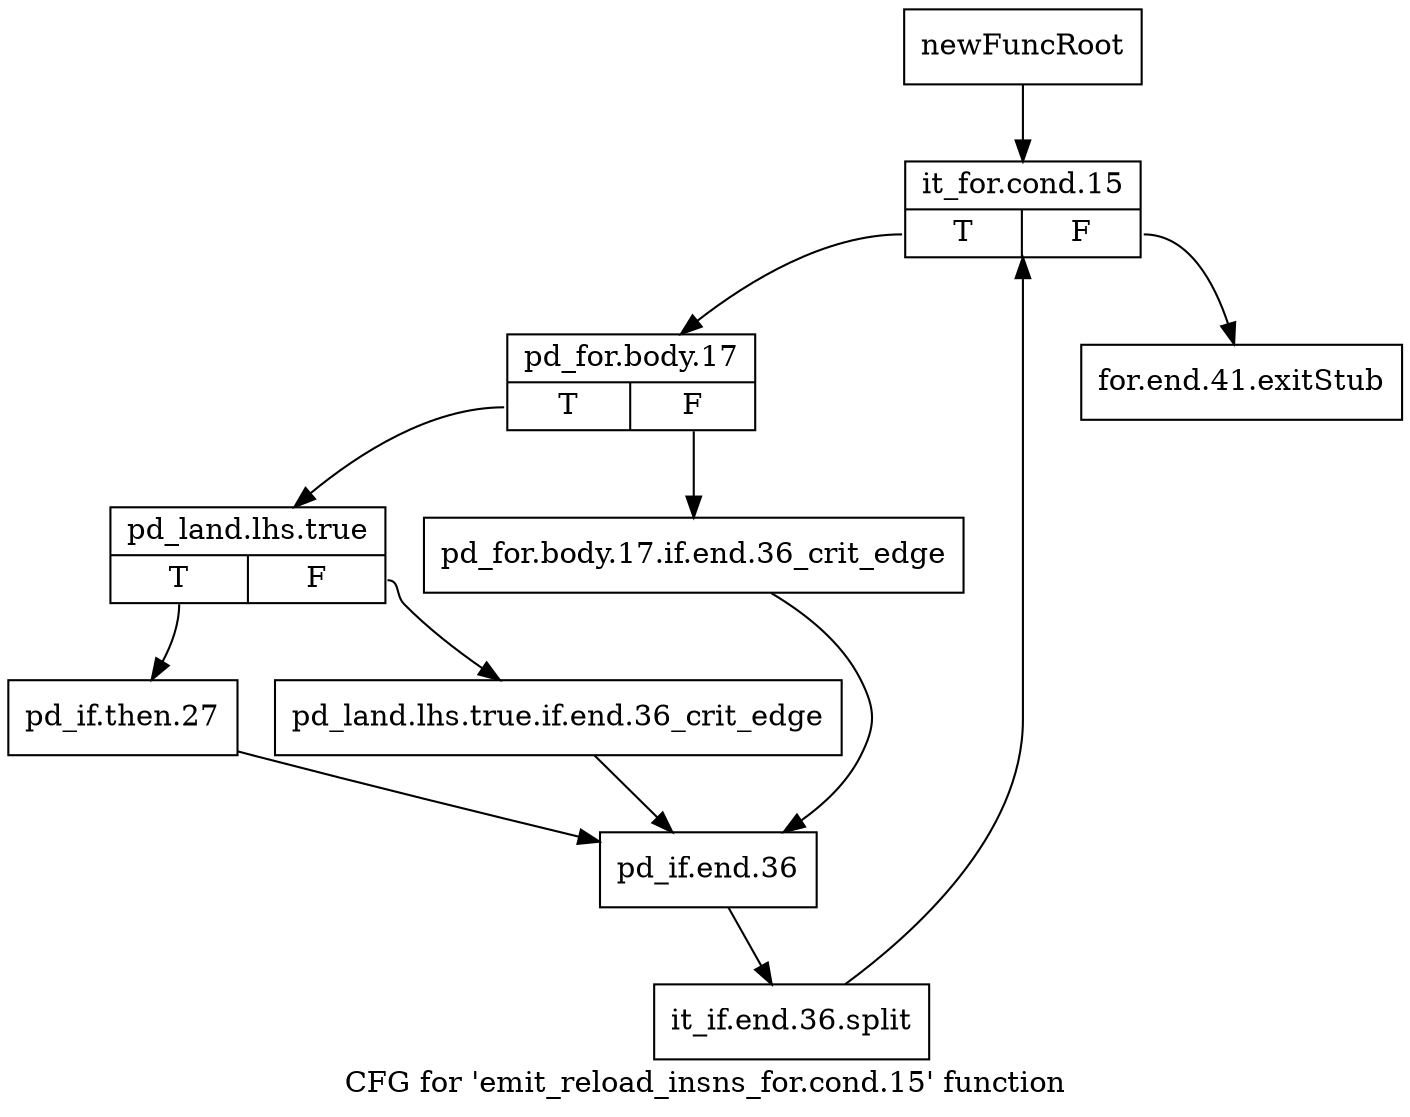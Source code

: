 digraph "CFG for 'emit_reload_insns_for.cond.15' function" {
	label="CFG for 'emit_reload_insns_for.cond.15' function";

	Node0xbf58820 [shape=record,label="{newFuncRoot}"];
	Node0xbf58820 -> Node0xbf588c0;
	Node0xbf58870 [shape=record,label="{for.end.41.exitStub}"];
	Node0xbf588c0 [shape=record,label="{it_for.cond.15|{<s0>T|<s1>F}}"];
	Node0xbf588c0:s0 -> Node0xbf58910;
	Node0xbf588c0:s1 -> Node0xbf58870;
	Node0xbf58910 [shape=record,label="{pd_for.body.17|{<s0>T|<s1>F}}"];
	Node0xbf58910:s0 -> Node0xbf589b0;
	Node0xbf58910:s1 -> Node0xbf58960;
	Node0xbf58960 [shape=record,label="{pd_for.body.17.if.end.36_crit_edge}"];
	Node0xbf58960 -> Node0xbf58aa0;
	Node0xbf589b0 [shape=record,label="{pd_land.lhs.true|{<s0>T|<s1>F}}"];
	Node0xbf589b0:s0 -> Node0xbf58a50;
	Node0xbf589b0:s1 -> Node0xbf58a00;
	Node0xbf58a00 [shape=record,label="{pd_land.lhs.true.if.end.36_crit_edge}"];
	Node0xbf58a00 -> Node0xbf58aa0;
	Node0xbf58a50 [shape=record,label="{pd_if.then.27}"];
	Node0xbf58a50 -> Node0xbf58aa0;
	Node0xbf58aa0 [shape=record,label="{pd_if.end.36}"];
	Node0xbf58aa0 -> Node0xfa74120;
	Node0xfa74120 [shape=record,label="{it_if.end.36.split}"];
	Node0xfa74120 -> Node0xbf588c0;
}
